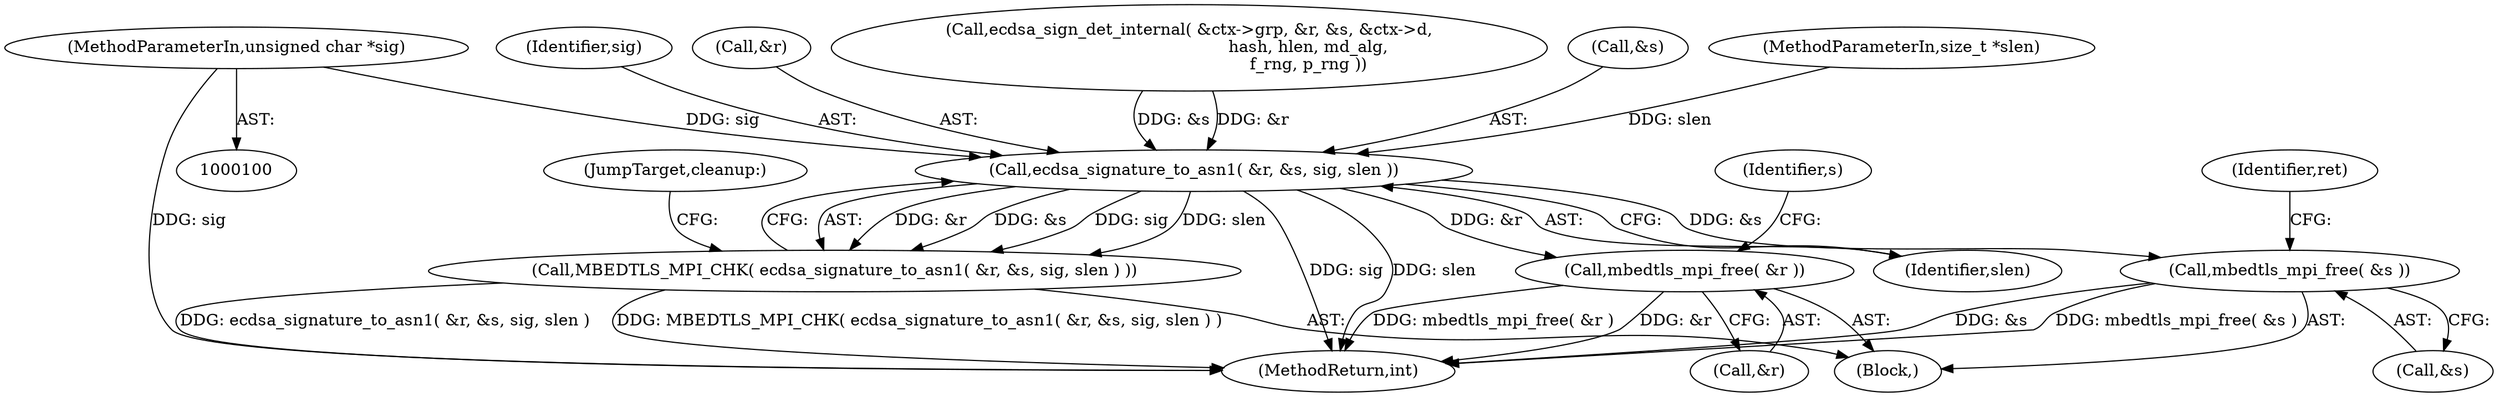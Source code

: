 digraph "0_mbedtls_298a43a77ec0ed2c19a8c924ddd8571ef3e65dfd_1@pointer" {
"1000105" [label="(MethodParameterIn,unsigned char *sig)"];
"1000139" [label="(Call,ecdsa_signature_to_asn1( &r, &s, sig, slen ))"];
"1000138" [label="(Call,MBEDTLS_MPI_CHK( ecdsa_signature_to_asn1( &r, &s, sig, slen ) ))"];
"1000147" [label="(Call,mbedtls_mpi_free( &r ))"];
"1000150" [label="(Call,mbedtls_mpi_free( &s ))"];
"1000145" [label="(Identifier,slen)"];
"1000139" [label="(Call,ecdsa_signature_to_asn1( &r, &s, sig, slen ))"];
"1000155" [label="(MethodReturn,int)"];
"1000147" [label="(Call,mbedtls_mpi_free( &r ))"];
"1000148" [label="(Call,&r)"];
"1000152" [label="(Identifier,s)"];
"1000138" [label="(Call,MBEDTLS_MPI_CHK( ecdsa_signature_to_asn1( &r, &s, sig, slen ) ))"];
"1000146" [label="(JumpTarget,cleanup:)"];
"1000120" [label="(Call,ecdsa_sign_det_internal( &ctx->grp, &r, &s, &ctx->d,\n                                              hash, hlen, md_alg,\n                                              f_rng, p_rng ))"];
"1000151" [label="(Call,&s)"];
"1000105" [label="(MethodParameterIn,unsigned char *sig)"];
"1000144" [label="(Identifier,sig)"];
"1000109" [label="(Block,)"];
"1000150" [label="(Call,mbedtls_mpi_free( &s ))"];
"1000154" [label="(Identifier,ret)"];
"1000140" [label="(Call,&r)"];
"1000142" [label="(Call,&s)"];
"1000106" [label="(MethodParameterIn,size_t *slen)"];
"1000105" -> "1000100"  [label="AST: "];
"1000105" -> "1000155"  [label="DDG: sig"];
"1000105" -> "1000139"  [label="DDG: sig"];
"1000139" -> "1000138"  [label="AST: "];
"1000139" -> "1000145"  [label="CFG: "];
"1000140" -> "1000139"  [label="AST: "];
"1000142" -> "1000139"  [label="AST: "];
"1000144" -> "1000139"  [label="AST: "];
"1000145" -> "1000139"  [label="AST: "];
"1000138" -> "1000139"  [label="CFG: "];
"1000139" -> "1000155"  [label="DDG: sig"];
"1000139" -> "1000155"  [label="DDG: slen"];
"1000139" -> "1000138"  [label="DDG: &r"];
"1000139" -> "1000138"  [label="DDG: &s"];
"1000139" -> "1000138"  [label="DDG: sig"];
"1000139" -> "1000138"  [label="DDG: slen"];
"1000120" -> "1000139"  [label="DDG: &r"];
"1000120" -> "1000139"  [label="DDG: &s"];
"1000106" -> "1000139"  [label="DDG: slen"];
"1000139" -> "1000147"  [label="DDG: &r"];
"1000139" -> "1000150"  [label="DDG: &s"];
"1000138" -> "1000109"  [label="AST: "];
"1000146" -> "1000138"  [label="CFG: "];
"1000138" -> "1000155"  [label="DDG: ecdsa_signature_to_asn1( &r, &s, sig, slen )"];
"1000138" -> "1000155"  [label="DDG: MBEDTLS_MPI_CHK( ecdsa_signature_to_asn1( &r, &s, sig, slen ) )"];
"1000147" -> "1000109"  [label="AST: "];
"1000147" -> "1000148"  [label="CFG: "];
"1000148" -> "1000147"  [label="AST: "];
"1000152" -> "1000147"  [label="CFG: "];
"1000147" -> "1000155"  [label="DDG: &r"];
"1000147" -> "1000155"  [label="DDG: mbedtls_mpi_free( &r )"];
"1000150" -> "1000109"  [label="AST: "];
"1000150" -> "1000151"  [label="CFG: "];
"1000151" -> "1000150"  [label="AST: "];
"1000154" -> "1000150"  [label="CFG: "];
"1000150" -> "1000155"  [label="DDG: mbedtls_mpi_free( &s )"];
"1000150" -> "1000155"  [label="DDG: &s"];
}
